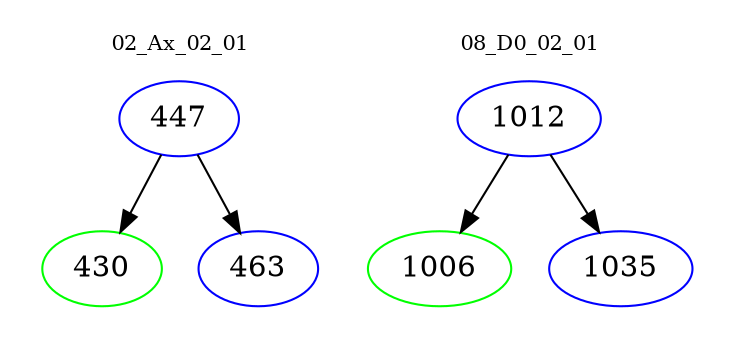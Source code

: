 digraph{
subgraph cluster_0 {
color = white
label = "02_Ax_02_01";
fontsize=10;
T0_447 [label="447", color="blue"]
T0_447 -> T0_430 [color="black"]
T0_430 [label="430", color="green"]
T0_447 -> T0_463 [color="black"]
T0_463 [label="463", color="blue"]
}
subgraph cluster_1 {
color = white
label = "08_D0_02_01";
fontsize=10;
T1_1012 [label="1012", color="blue"]
T1_1012 -> T1_1006 [color="black"]
T1_1006 [label="1006", color="green"]
T1_1012 -> T1_1035 [color="black"]
T1_1035 [label="1035", color="blue"]
}
}
